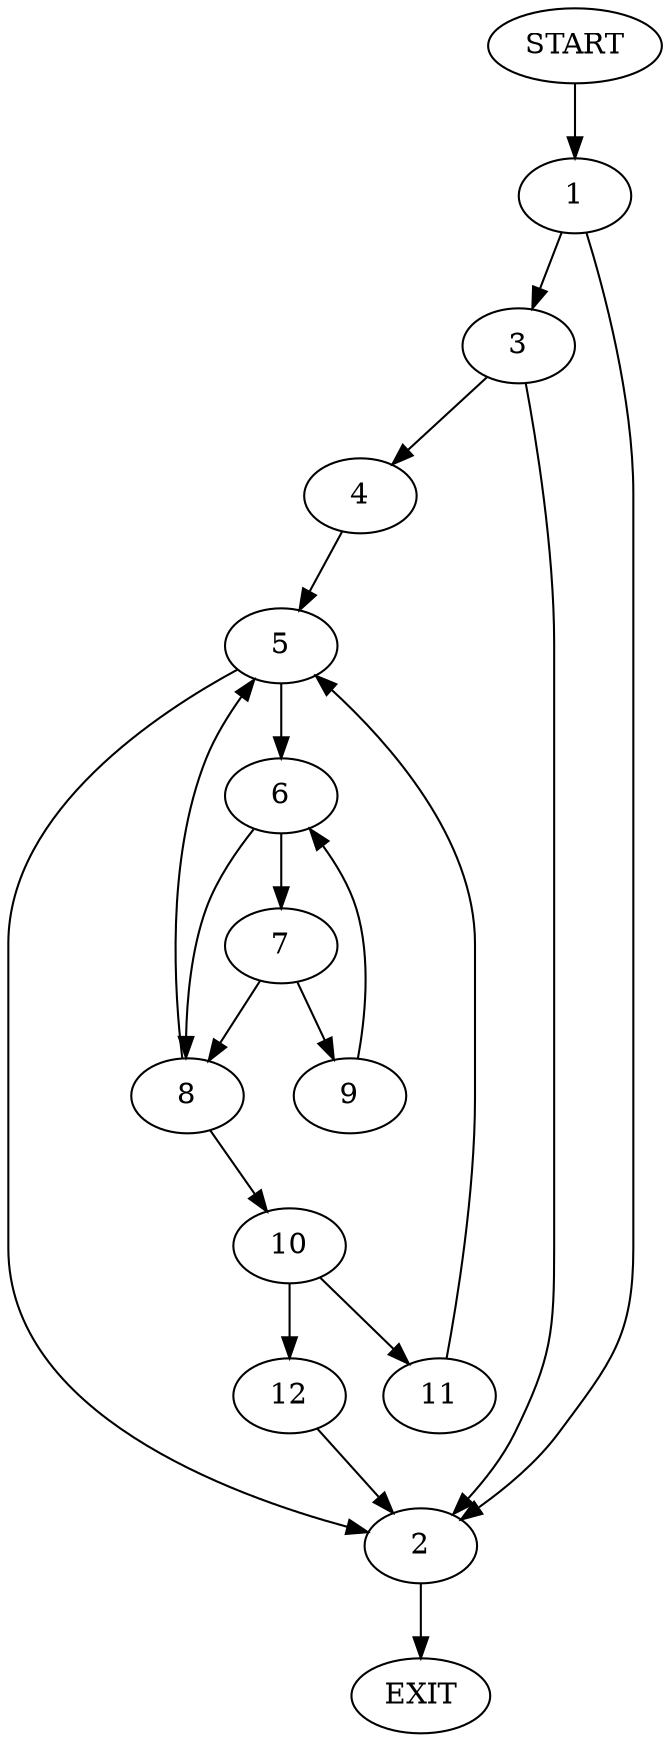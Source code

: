 digraph {
0 [label="START"]
13 [label="EXIT"]
0 -> 1
1 -> 2
1 -> 3
3 -> 2
3 -> 4
2 -> 13
4 -> 5
5 -> 2
5 -> 6
6 -> 7
6 -> 8
7 -> 9
7 -> 8
8 -> 10
8 -> 5
9 -> 6
10 -> 11
10 -> 12
11 -> 5
12 -> 2
}
